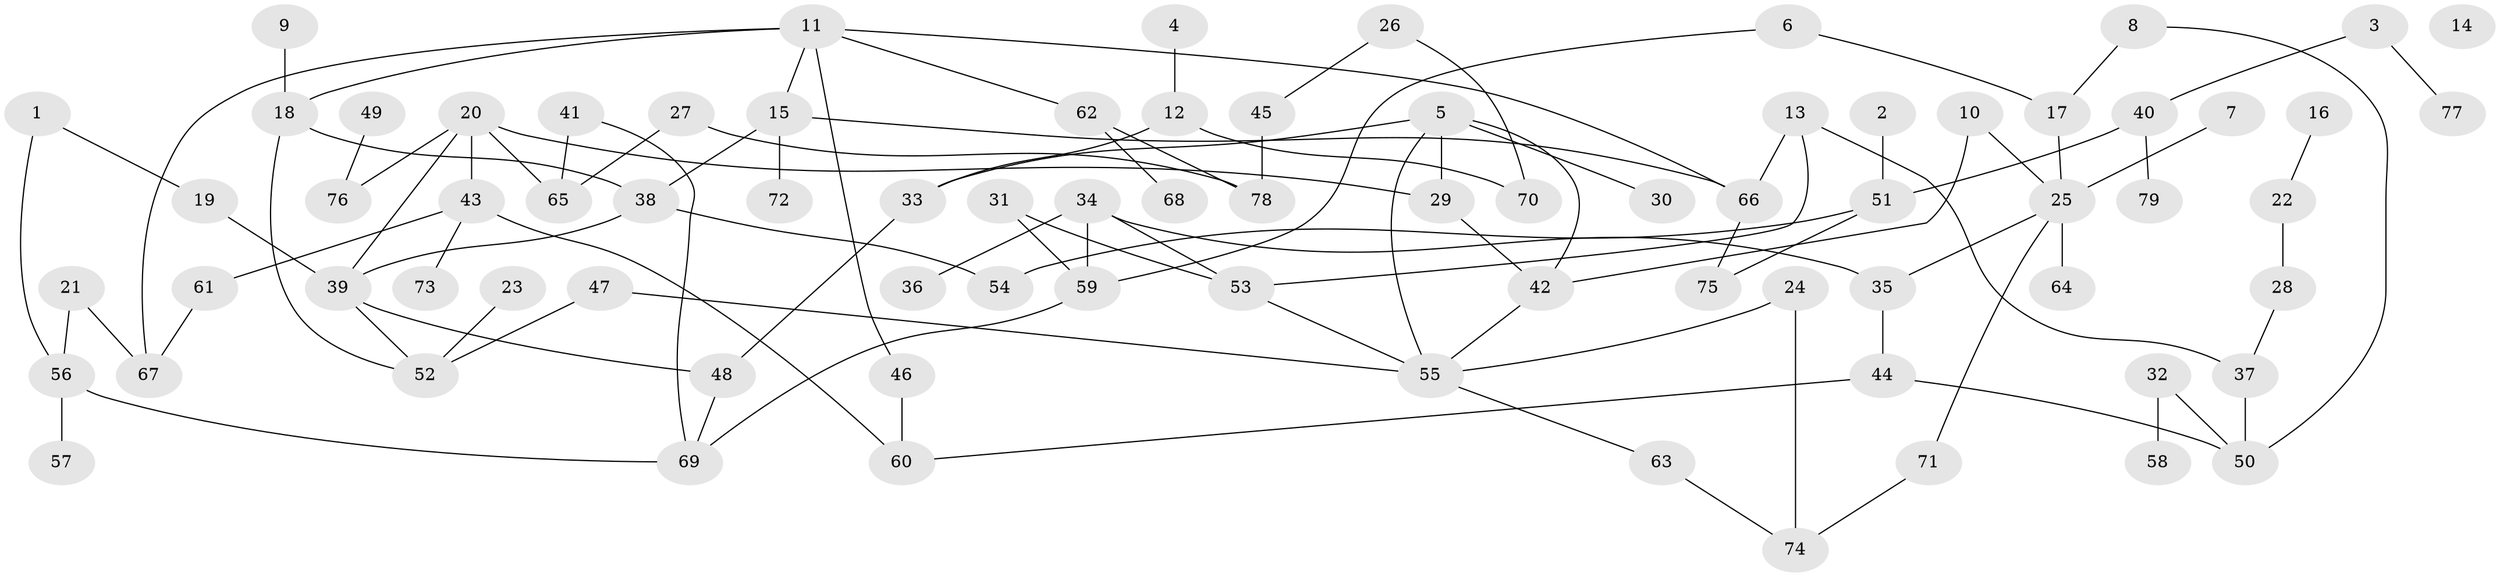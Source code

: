 // coarse degree distribution, {1: 0.2564102564102564, 6: 0.02564102564102564, 3: 0.28205128205128205, 5: 0.05128205128205128, 4: 0.1282051282051282, 2: 0.20512820512820512, 10: 0.02564102564102564, 7: 0.02564102564102564}
// Generated by graph-tools (version 1.1) at 2025/35/03/04/25 23:35:47]
// undirected, 79 vertices, 102 edges
graph export_dot {
  node [color=gray90,style=filled];
  1;
  2;
  3;
  4;
  5;
  6;
  7;
  8;
  9;
  10;
  11;
  12;
  13;
  14;
  15;
  16;
  17;
  18;
  19;
  20;
  21;
  22;
  23;
  24;
  25;
  26;
  27;
  28;
  29;
  30;
  31;
  32;
  33;
  34;
  35;
  36;
  37;
  38;
  39;
  40;
  41;
  42;
  43;
  44;
  45;
  46;
  47;
  48;
  49;
  50;
  51;
  52;
  53;
  54;
  55;
  56;
  57;
  58;
  59;
  60;
  61;
  62;
  63;
  64;
  65;
  66;
  67;
  68;
  69;
  70;
  71;
  72;
  73;
  74;
  75;
  76;
  77;
  78;
  79;
  1 -- 19;
  1 -- 56;
  2 -- 51;
  3 -- 40;
  3 -- 77;
  4 -- 12;
  5 -- 29;
  5 -- 30;
  5 -- 33;
  5 -- 42;
  5 -- 55;
  6 -- 17;
  6 -- 59;
  7 -- 25;
  8 -- 17;
  8 -- 50;
  9 -- 18;
  10 -- 25;
  10 -- 42;
  11 -- 15;
  11 -- 18;
  11 -- 46;
  11 -- 62;
  11 -- 66;
  11 -- 67;
  12 -- 33;
  12 -- 70;
  13 -- 37;
  13 -- 53;
  13 -- 66;
  15 -- 38;
  15 -- 66;
  15 -- 72;
  16 -- 22;
  17 -- 25;
  18 -- 38;
  18 -- 52;
  19 -- 39;
  20 -- 29;
  20 -- 39;
  20 -- 43;
  20 -- 65;
  20 -- 76;
  21 -- 56;
  21 -- 67;
  22 -- 28;
  23 -- 52;
  24 -- 55;
  24 -- 74;
  25 -- 35;
  25 -- 64;
  25 -- 71;
  26 -- 45;
  26 -- 70;
  27 -- 65;
  27 -- 78;
  28 -- 37;
  29 -- 42;
  31 -- 53;
  31 -- 59;
  32 -- 50;
  32 -- 58;
  33 -- 48;
  34 -- 35;
  34 -- 36;
  34 -- 53;
  34 -- 59;
  35 -- 44;
  37 -- 50;
  38 -- 39;
  38 -- 54;
  39 -- 48;
  39 -- 52;
  40 -- 51;
  40 -- 79;
  41 -- 65;
  41 -- 69;
  42 -- 55;
  43 -- 60;
  43 -- 61;
  43 -- 73;
  44 -- 50;
  44 -- 60;
  45 -- 78;
  46 -- 60;
  47 -- 52;
  47 -- 55;
  48 -- 69;
  49 -- 76;
  51 -- 54;
  51 -- 75;
  53 -- 55;
  55 -- 63;
  56 -- 57;
  56 -- 69;
  59 -- 69;
  61 -- 67;
  62 -- 68;
  62 -- 78;
  63 -- 74;
  66 -- 75;
  71 -- 74;
}
